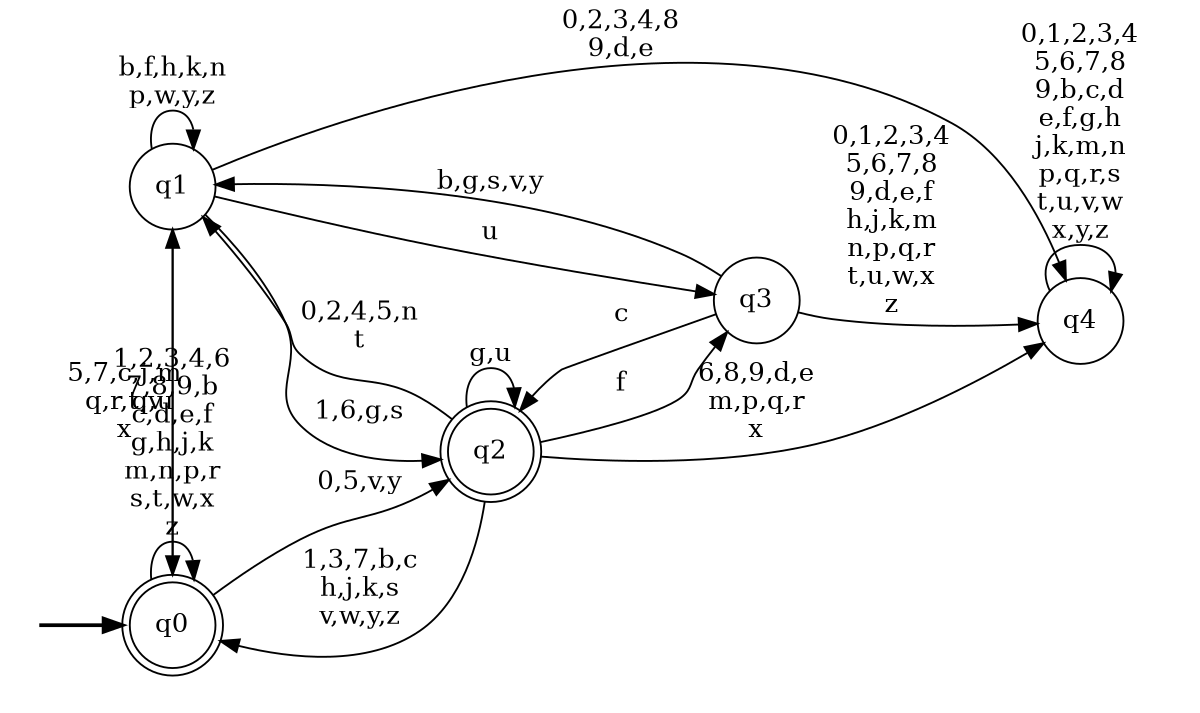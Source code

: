 digraph BlueStar {
__start0 [style = invis, shape = none, label = "", width = 0, height = 0];

rankdir=LR;
size="8,5";

s0 [style="rounded,filled", color="black", fillcolor="white" shape="doublecircle", label="q0"];
s1 [style="filled", color="black", fillcolor="white" shape="circle", label="q1"];
s2 [style="rounded,filled", color="black", fillcolor="white" shape="doublecircle", label="q2"];
s3 [style="filled", color="black", fillcolor="white" shape="circle", label="q3"];
s4 [style="filled", color="black", fillcolor="white" shape="circle", label="q4"];
subgraph cluster_main { 
	graph [pad=".75", ranksep="0.15", nodesep="0.15"];
	 style=invis; 
	__start0 -> s0 [penwidth=2];
}
s0 -> s0 [label="1,2,3,4,6\n7,8,9,b\nc,d,e,f\ng,h,j,k\nm,n,p,r\ns,t,w,x\nz"];
s0 -> s1 [label="q,u"];
s0 -> s2 [label="0,5,v,y"];
s1 -> s0 [label="5,7,c,j,m\nq,r,t,v\nx"];
s1 -> s1 [label="b,f,h,k,n\np,w,y,z"];
s1 -> s2 [label="1,6,g,s"];
s1 -> s3 [label="u"];
s1 -> s4 [label="0,2,3,4,8\n9,d,e"];
s2 -> s0 [label="1,3,7,b,c\nh,j,k,s\nv,w,y,z"];
s2 -> s1 [label="0,2,4,5,n\nt"];
s2 -> s2 [label="g,u"];
s2 -> s3 [label="f"];
s2 -> s4 [label="6,8,9,d,e\nm,p,q,r\nx"];
s3 -> s1 [label="b,g,s,v,y"];
s3 -> s2 [label="c"];
s3 -> s4 [label="0,1,2,3,4\n5,6,7,8\n9,d,e,f\nh,j,k,m\nn,p,q,r\nt,u,w,x\nz"];
s4 -> s4 [label="0,1,2,3,4\n5,6,7,8\n9,b,c,d\ne,f,g,h\nj,k,m,n\np,q,r,s\nt,u,v,w\nx,y,z"];

}